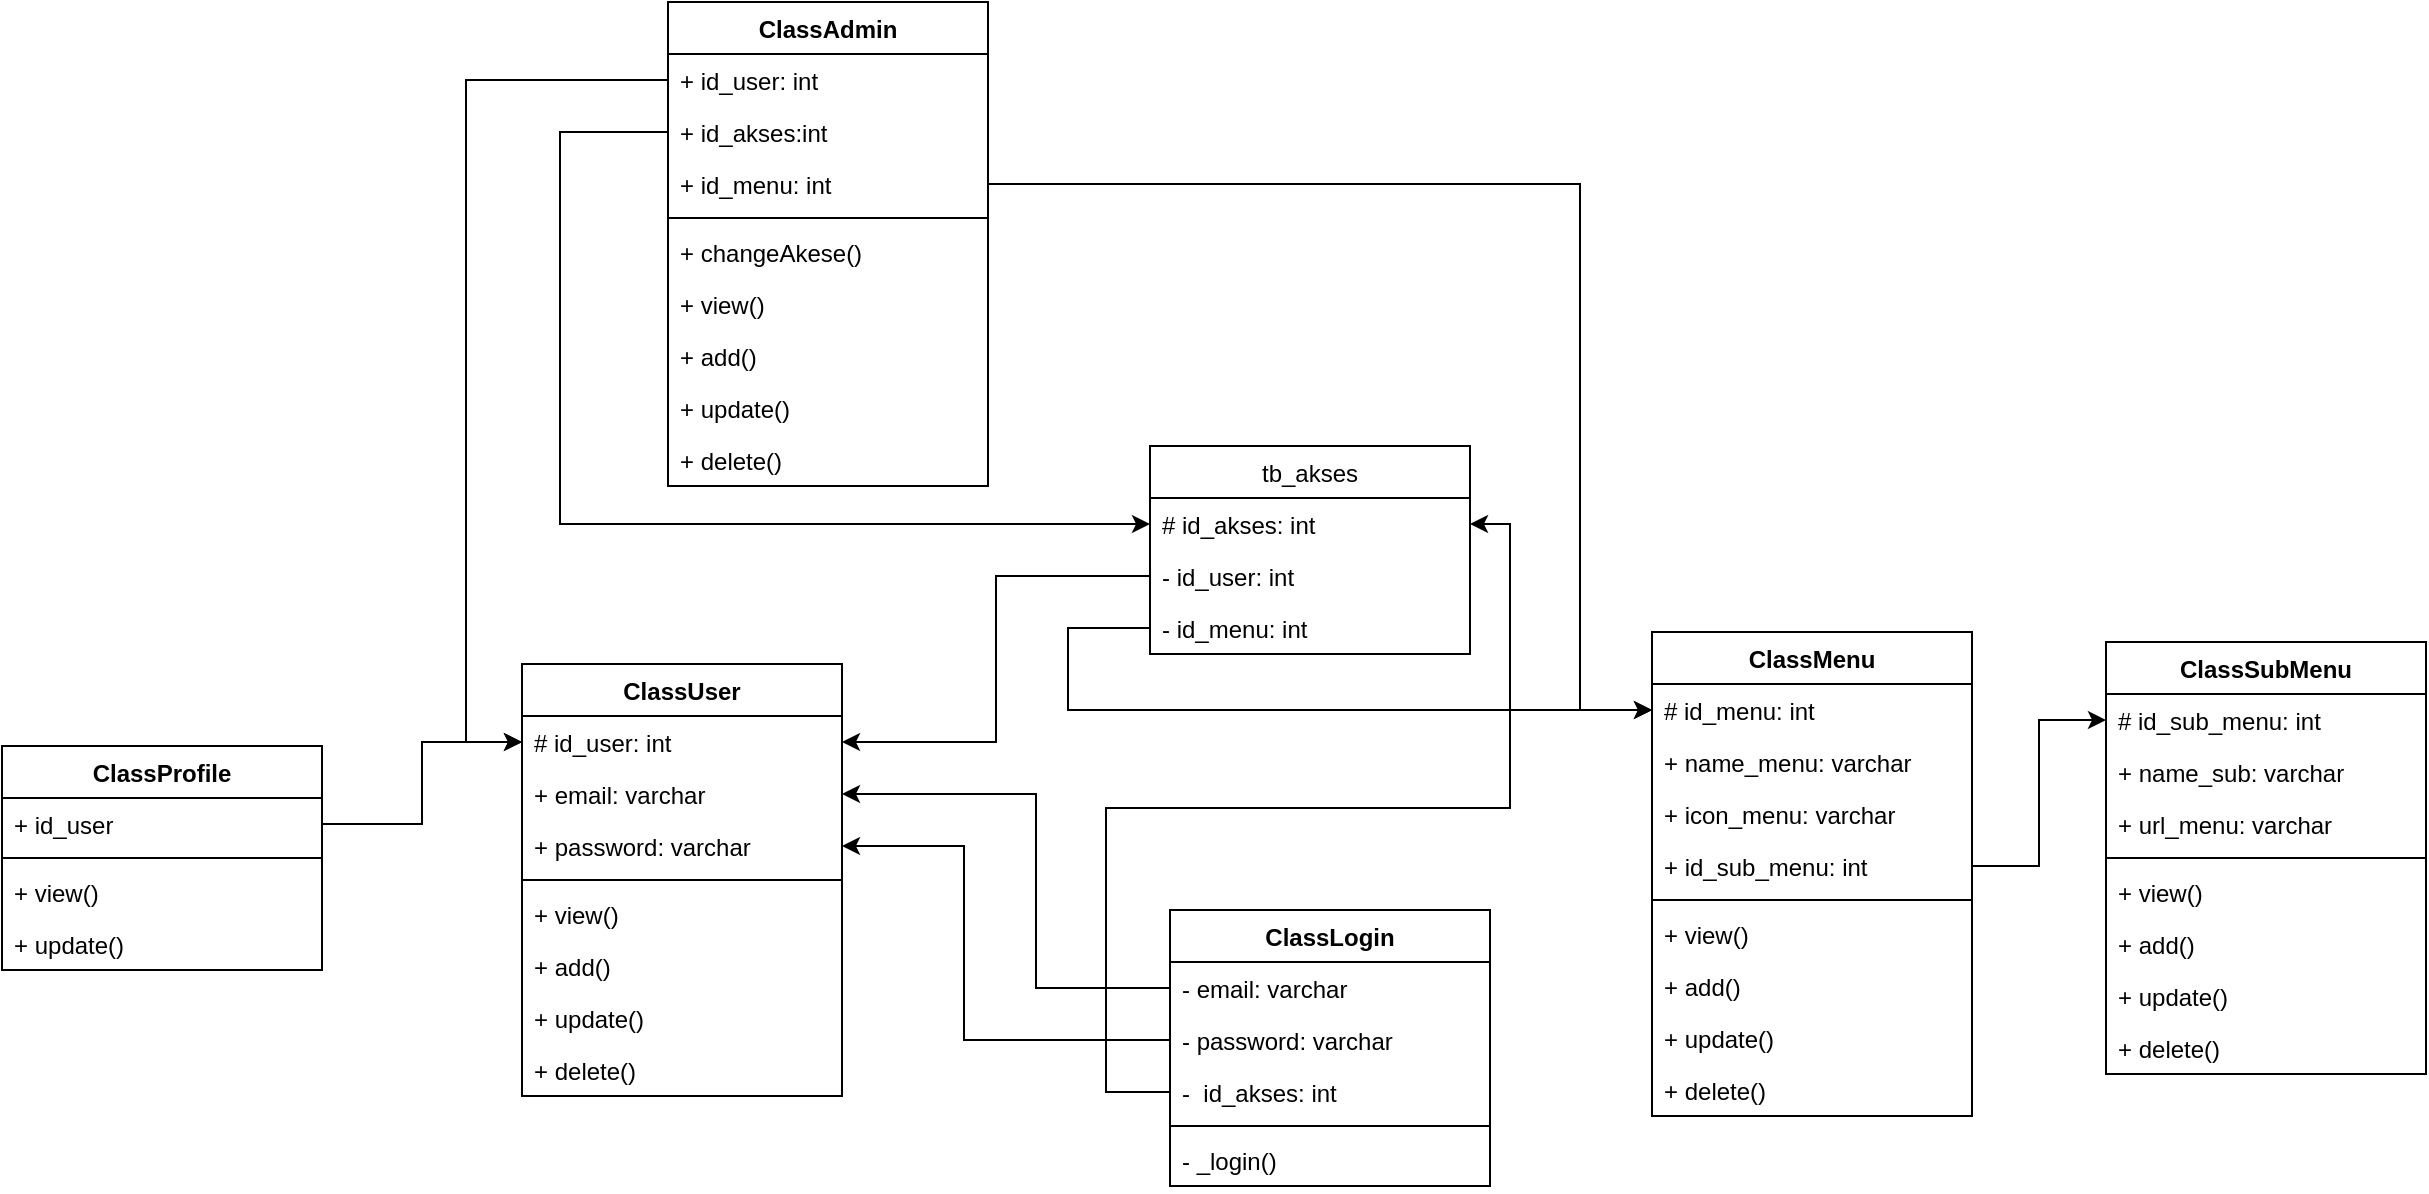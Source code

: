 <mxfile version="20.1.4" type="github" pages="2">
  <diagram id="FvhMmMNY3baRwittxAd4" name="login">
    <mxGraphModel dx="1762" dy="1566" grid="0" gridSize="10" guides="1" tooltips="1" connect="1" arrows="1" fold="1" page="0" pageScale="1" pageWidth="827" pageHeight="1169" math="0" shadow="0">
      <root>
        <mxCell id="0" />
        <mxCell id="1" parent="0" />
        <mxCell id="B-6B3hlI5WTm2utYfUVS-1" value="ClassLogin" style="swimlane;fontStyle=1;align=center;verticalAlign=top;childLayout=stackLayout;horizontal=1;startSize=26;horizontalStack=0;resizeParent=1;resizeParentMax=0;resizeLast=0;collapsible=1;marginBottom=0;" vertex="1" parent="1">
          <mxGeometry x="506" y="-327" width="160" height="138" as="geometry" />
        </mxCell>
        <mxCell id="B-6B3hlI5WTm2utYfUVS-2" value="- email: varchar" style="text;strokeColor=none;fillColor=none;align=left;verticalAlign=top;spacingLeft=4;spacingRight=4;overflow=hidden;rotatable=0;points=[[0,0.5],[1,0.5]];portConstraint=eastwest;" vertex="1" parent="B-6B3hlI5WTm2utYfUVS-1">
          <mxGeometry y="26" width="160" height="26" as="geometry" />
        </mxCell>
        <mxCell id="B-6B3hlI5WTm2utYfUVS-5" value="- password: varchar" style="text;strokeColor=none;fillColor=none;align=left;verticalAlign=top;spacingLeft=4;spacingRight=4;overflow=hidden;rotatable=0;points=[[0,0.5],[1,0.5]];portConstraint=eastwest;" vertex="1" parent="B-6B3hlI5WTm2utYfUVS-1">
          <mxGeometry y="52" width="160" height="26" as="geometry" />
        </mxCell>
        <mxCell id="B-6B3hlI5WTm2utYfUVS-6" value="-  id_akses: int" style="text;strokeColor=none;fillColor=none;align=left;verticalAlign=top;spacingLeft=4;spacingRight=4;overflow=hidden;rotatable=0;points=[[0,0.5],[1,0.5]];portConstraint=eastwest;" vertex="1" parent="B-6B3hlI5WTm2utYfUVS-1">
          <mxGeometry y="78" width="160" height="26" as="geometry" />
        </mxCell>
        <mxCell id="B-6B3hlI5WTm2utYfUVS-3" value="" style="line;strokeWidth=1;fillColor=none;align=left;verticalAlign=middle;spacingTop=-1;spacingLeft=3;spacingRight=3;rotatable=0;labelPosition=right;points=[];portConstraint=eastwest;" vertex="1" parent="B-6B3hlI5WTm2utYfUVS-1">
          <mxGeometry y="104" width="160" height="8" as="geometry" />
        </mxCell>
        <mxCell id="B-6B3hlI5WTm2utYfUVS-4" value="- _login()" style="text;strokeColor=none;fillColor=none;align=left;verticalAlign=top;spacingLeft=4;spacingRight=4;overflow=hidden;rotatable=0;points=[[0,0.5],[1,0.5]];portConstraint=eastwest;" vertex="1" parent="B-6B3hlI5WTm2utYfUVS-1">
          <mxGeometry y="112" width="160" height="26" as="geometry" />
        </mxCell>
        <mxCell id="B-6B3hlI5WTm2utYfUVS-7" value="ClassUser" style="swimlane;fontStyle=1;align=center;verticalAlign=top;childLayout=stackLayout;horizontal=1;startSize=26;horizontalStack=0;resizeParent=1;resizeParentMax=0;resizeLast=0;collapsible=1;marginBottom=0;" vertex="1" parent="1">
          <mxGeometry x="182" y="-450" width="160" height="216" as="geometry" />
        </mxCell>
        <mxCell id="B-6B3hlI5WTm2utYfUVS-8" value="# id_user: int" style="text;strokeColor=none;fillColor=none;align=left;verticalAlign=top;spacingLeft=4;spacingRight=4;overflow=hidden;rotatable=0;points=[[0,0.5],[1,0.5]];portConstraint=eastwest;" vertex="1" parent="B-6B3hlI5WTm2utYfUVS-7">
          <mxGeometry y="26" width="160" height="26" as="geometry" />
        </mxCell>
        <mxCell id="B-6B3hlI5WTm2utYfUVS-11" value="+ email: varchar" style="text;strokeColor=none;fillColor=none;align=left;verticalAlign=top;spacingLeft=4;spacingRight=4;overflow=hidden;rotatable=0;points=[[0,0.5],[1,0.5]];portConstraint=eastwest;" vertex="1" parent="B-6B3hlI5WTm2utYfUVS-7">
          <mxGeometry y="52" width="160" height="26" as="geometry" />
        </mxCell>
        <mxCell id="B-6B3hlI5WTm2utYfUVS-12" value="+ password: varchar" style="text;strokeColor=none;fillColor=none;align=left;verticalAlign=top;spacingLeft=4;spacingRight=4;overflow=hidden;rotatable=0;points=[[0,0.5],[1,0.5]];portConstraint=eastwest;" vertex="1" parent="B-6B3hlI5WTm2utYfUVS-7">
          <mxGeometry y="78" width="160" height="26" as="geometry" />
        </mxCell>
        <mxCell id="B-6B3hlI5WTm2utYfUVS-9" value="" style="line;strokeWidth=1;fillColor=none;align=left;verticalAlign=middle;spacingTop=-1;spacingLeft=3;spacingRight=3;rotatable=0;labelPosition=right;points=[];portConstraint=eastwest;" vertex="1" parent="B-6B3hlI5WTm2utYfUVS-7">
          <mxGeometry y="104" width="160" height="8" as="geometry" />
        </mxCell>
        <mxCell id="B-6B3hlI5WTm2utYfUVS-10" value="+ view()" style="text;strokeColor=none;fillColor=none;align=left;verticalAlign=top;spacingLeft=4;spacingRight=4;overflow=hidden;rotatable=0;points=[[0,0.5],[1,0.5]];portConstraint=eastwest;" vertex="1" parent="B-6B3hlI5WTm2utYfUVS-7">
          <mxGeometry y="112" width="160" height="26" as="geometry" />
        </mxCell>
        <mxCell id="B-6B3hlI5WTm2utYfUVS-14" value="+ add()" style="text;strokeColor=none;fillColor=none;align=left;verticalAlign=top;spacingLeft=4;spacingRight=4;overflow=hidden;rotatable=0;points=[[0,0.5],[1,0.5]];portConstraint=eastwest;" vertex="1" parent="B-6B3hlI5WTm2utYfUVS-7">
          <mxGeometry y="138" width="160" height="26" as="geometry" />
        </mxCell>
        <mxCell id="B-6B3hlI5WTm2utYfUVS-15" value="+ update()" style="text;strokeColor=none;fillColor=none;align=left;verticalAlign=top;spacingLeft=4;spacingRight=4;overflow=hidden;rotatable=0;points=[[0,0.5],[1,0.5]];portConstraint=eastwest;" vertex="1" parent="B-6B3hlI5WTm2utYfUVS-7">
          <mxGeometry y="164" width="160" height="26" as="geometry" />
        </mxCell>
        <mxCell id="B-6B3hlI5WTm2utYfUVS-16" value="+ delete()" style="text;strokeColor=none;fillColor=none;align=left;verticalAlign=top;spacingLeft=4;spacingRight=4;overflow=hidden;rotatable=0;points=[[0,0.5],[1,0.5]];portConstraint=eastwest;" vertex="1" parent="B-6B3hlI5WTm2utYfUVS-7">
          <mxGeometry y="190" width="160" height="26" as="geometry" />
        </mxCell>
        <mxCell id="B-6B3hlI5WTm2utYfUVS-66" value="ClassMenu" style="swimlane;fontStyle=1;align=center;verticalAlign=top;childLayout=stackLayout;horizontal=1;startSize=26;horizontalStack=0;resizeParent=1;resizeParentMax=0;resizeLast=0;collapsible=1;marginBottom=0;" vertex="1" parent="1">
          <mxGeometry x="747" y="-466" width="160" height="242" as="geometry" />
        </mxCell>
        <mxCell id="B-6B3hlI5WTm2utYfUVS-67" value="# id_menu: int" style="text;strokeColor=none;fillColor=none;align=left;verticalAlign=top;spacingLeft=4;spacingRight=4;overflow=hidden;rotatable=0;points=[[0,0.5],[1,0.5]];portConstraint=eastwest;" vertex="1" parent="B-6B3hlI5WTm2utYfUVS-66">
          <mxGeometry y="26" width="160" height="26" as="geometry" />
        </mxCell>
        <mxCell id="B-6B3hlI5WTm2utYfUVS-70" value="+ name_menu: varchar" style="text;strokeColor=none;fillColor=none;align=left;verticalAlign=top;spacingLeft=4;spacingRight=4;overflow=hidden;rotatable=0;points=[[0,0.5],[1,0.5]];portConstraint=eastwest;" vertex="1" parent="B-6B3hlI5WTm2utYfUVS-66">
          <mxGeometry y="52" width="160" height="26" as="geometry" />
        </mxCell>
        <mxCell id="B-6B3hlI5WTm2utYfUVS-74" value="+ icon_menu: varchar" style="text;strokeColor=none;fillColor=none;align=left;verticalAlign=top;spacingLeft=4;spacingRight=4;overflow=hidden;rotatable=0;points=[[0,0.5],[1,0.5]];portConstraint=eastwest;" vertex="1" parent="B-6B3hlI5WTm2utYfUVS-66">
          <mxGeometry y="78" width="160" height="26" as="geometry" />
        </mxCell>
        <mxCell id="B-6B3hlI5WTm2utYfUVS-84" value="+ id_sub_menu: int" style="text;strokeColor=none;fillColor=none;align=left;verticalAlign=top;spacingLeft=4;spacingRight=4;overflow=hidden;rotatable=0;points=[[0,0.5],[1,0.5]];portConstraint=eastwest;" vertex="1" parent="B-6B3hlI5WTm2utYfUVS-66">
          <mxGeometry y="104" width="160" height="26" as="geometry" />
        </mxCell>
        <mxCell id="B-6B3hlI5WTm2utYfUVS-68" value="" style="line;strokeWidth=1;fillColor=none;align=left;verticalAlign=middle;spacingTop=-1;spacingLeft=3;spacingRight=3;rotatable=0;labelPosition=right;points=[];portConstraint=eastwest;" vertex="1" parent="B-6B3hlI5WTm2utYfUVS-66">
          <mxGeometry y="130" width="160" height="8" as="geometry" />
        </mxCell>
        <mxCell id="B-6B3hlI5WTm2utYfUVS-69" value="+ view()" style="text;strokeColor=none;fillColor=none;align=left;verticalAlign=top;spacingLeft=4;spacingRight=4;overflow=hidden;rotatable=0;points=[[0,0.5],[1,0.5]];portConstraint=eastwest;" vertex="1" parent="B-6B3hlI5WTm2utYfUVS-66">
          <mxGeometry y="138" width="160" height="26" as="geometry" />
        </mxCell>
        <mxCell id="B-6B3hlI5WTm2utYfUVS-71" value="+ add()" style="text;strokeColor=none;fillColor=none;align=left;verticalAlign=top;spacingLeft=4;spacingRight=4;overflow=hidden;rotatable=0;points=[[0,0.5],[1,0.5]];portConstraint=eastwest;" vertex="1" parent="B-6B3hlI5WTm2utYfUVS-66">
          <mxGeometry y="164" width="160" height="26" as="geometry" />
        </mxCell>
        <mxCell id="B-6B3hlI5WTm2utYfUVS-72" value="+ update()" style="text;strokeColor=none;fillColor=none;align=left;verticalAlign=top;spacingLeft=4;spacingRight=4;overflow=hidden;rotatable=0;points=[[0,0.5],[1,0.5]];portConstraint=eastwest;" vertex="1" parent="B-6B3hlI5WTm2utYfUVS-66">
          <mxGeometry y="190" width="160" height="26" as="geometry" />
        </mxCell>
        <mxCell id="B-6B3hlI5WTm2utYfUVS-73" value="+ delete()" style="text;strokeColor=none;fillColor=none;align=left;verticalAlign=top;spacingLeft=4;spacingRight=4;overflow=hidden;rotatable=0;points=[[0,0.5],[1,0.5]];portConstraint=eastwest;" vertex="1" parent="B-6B3hlI5WTm2utYfUVS-66">
          <mxGeometry y="216" width="160" height="26" as="geometry" />
        </mxCell>
        <mxCell id="B-6B3hlI5WTm2utYfUVS-75" value="ClassSubMenu" style="swimlane;fontStyle=1;align=center;verticalAlign=top;childLayout=stackLayout;horizontal=1;startSize=26;horizontalStack=0;resizeParent=1;resizeParentMax=0;resizeLast=0;collapsible=1;marginBottom=0;" vertex="1" parent="1">
          <mxGeometry x="974" y="-461" width="160" height="216" as="geometry" />
        </mxCell>
        <mxCell id="B-6B3hlI5WTm2utYfUVS-76" value="# id_sub_menu: int" style="text;strokeColor=none;fillColor=none;align=left;verticalAlign=top;spacingLeft=4;spacingRight=4;overflow=hidden;rotatable=0;points=[[0,0.5],[1,0.5]];portConstraint=eastwest;" vertex="1" parent="B-6B3hlI5WTm2utYfUVS-75">
          <mxGeometry y="26" width="160" height="26" as="geometry" />
        </mxCell>
        <mxCell id="B-6B3hlI5WTm2utYfUVS-77" value="+ name_sub: varchar" style="text;strokeColor=none;fillColor=none;align=left;verticalAlign=top;spacingLeft=4;spacingRight=4;overflow=hidden;rotatable=0;points=[[0,0.5],[1,0.5]];portConstraint=eastwest;" vertex="1" parent="B-6B3hlI5WTm2utYfUVS-75">
          <mxGeometry y="52" width="160" height="26" as="geometry" />
        </mxCell>
        <mxCell id="B-6B3hlI5WTm2utYfUVS-78" value="+ url_menu: varchar" style="text;strokeColor=none;fillColor=none;align=left;verticalAlign=top;spacingLeft=4;spacingRight=4;overflow=hidden;rotatable=0;points=[[0,0.5],[1,0.5]];portConstraint=eastwest;" vertex="1" parent="B-6B3hlI5WTm2utYfUVS-75">
          <mxGeometry y="78" width="160" height="26" as="geometry" />
        </mxCell>
        <mxCell id="B-6B3hlI5WTm2utYfUVS-79" value="" style="line;strokeWidth=1;fillColor=none;align=left;verticalAlign=middle;spacingTop=-1;spacingLeft=3;spacingRight=3;rotatable=0;labelPosition=right;points=[];portConstraint=eastwest;" vertex="1" parent="B-6B3hlI5WTm2utYfUVS-75">
          <mxGeometry y="104" width="160" height="8" as="geometry" />
        </mxCell>
        <mxCell id="B-6B3hlI5WTm2utYfUVS-80" value="+ view()" style="text;strokeColor=none;fillColor=none;align=left;verticalAlign=top;spacingLeft=4;spacingRight=4;overflow=hidden;rotatable=0;points=[[0,0.5],[1,0.5]];portConstraint=eastwest;" vertex="1" parent="B-6B3hlI5WTm2utYfUVS-75">
          <mxGeometry y="112" width="160" height="26" as="geometry" />
        </mxCell>
        <mxCell id="B-6B3hlI5WTm2utYfUVS-81" value="+ add()" style="text;strokeColor=none;fillColor=none;align=left;verticalAlign=top;spacingLeft=4;spacingRight=4;overflow=hidden;rotatable=0;points=[[0,0.5],[1,0.5]];portConstraint=eastwest;" vertex="1" parent="B-6B3hlI5WTm2utYfUVS-75">
          <mxGeometry y="138" width="160" height="26" as="geometry" />
        </mxCell>
        <mxCell id="B-6B3hlI5WTm2utYfUVS-82" value="+ update()" style="text;strokeColor=none;fillColor=none;align=left;verticalAlign=top;spacingLeft=4;spacingRight=4;overflow=hidden;rotatable=0;points=[[0,0.5],[1,0.5]];portConstraint=eastwest;" vertex="1" parent="B-6B3hlI5WTm2utYfUVS-75">
          <mxGeometry y="164" width="160" height="26" as="geometry" />
        </mxCell>
        <mxCell id="B-6B3hlI5WTm2utYfUVS-83" value="+ delete()" style="text;strokeColor=none;fillColor=none;align=left;verticalAlign=top;spacingLeft=4;spacingRight=4;overflow=hidden;rotatable=0;points=[[0,0.5],[1,0.5]];portConstraint=eastwest;" vertex="1" parent="B-6B3hlI5WTm2utYfUVS-75">
          <mxGeometry y="190" width="160" height="26" as="geometry" />
        </mxCell>
        <mxCell id="B-6B3hlI5WTm2utYfUVS-85" value="tb_akses" style="swimlane;fontStyle=0;align=center;verticalAlign=top;childLayout=stackLayout;horizontal=1;startSize=26;horizontalStack=0;resizeParent=1;resizeParentMax=0;resizeLast=0;collapsible=1;marginBottom=0;" vertex="1" parent="1">
          <mxGeometry x="496" y="-559" width="160" height="104" as="geometry" />
        </mxCell>
        <mxCell id="B-6B3hlI5WTm2utYfUVS-86" value="# id_akses: int" style="text;strokeColor=none;fillColor=none;align=left;verticalAlign=top;spacingLeft=4;spacingRight=4;overflow=hidden;rotatable=0;points=[[0,0.5],[1,0.5]];portConstraint=eastwest;" vertex="1" parent="B-6B3hlI5WTm2utYfUVS-85">
          <mxGeometry y="26" width="160" height="26" as="geometry" />
        </mxCell>
        <mxCell id="B-6B3hlI5WTm2utYfUVS-89" value="- id_user: int" style="text;strokeColor=none;fillColor=none;align=left;verticalAlign=top;spacingLeft=4;spacingRight=4;overflow=hidden;rotatable=0;points=[[0,0.5],[1,0.5]];portConstraint=eastwest;" vertex="1" parent="B-6B3hlI5WTm2utYfUVS-85">
          <mxGeometry y="52" width="160" height="26" as="geometry" />
        </mxCell>
        <mxCell id="B-6B3hlI5WTm2utYfUVS-90" value="- id_menu: int" style="text;strokeColor=none;fillColor=none;align=left;verticalAlign=top;spacingLeft=4;spacingRight=4;overflow=hidden;rotatable=0;points=[[0,0.5],[1,0.5]];portConstraint=eastwest;" vertex="1" parent="B-6B3hlI5WTm2utYfUVS-85">
          <mxGeometry y="78" width="160" height="26" as="geometry" />
        </mxCell>
        <mxCell id="B-6B3hlI5WTm2utYfUVS-100" value="ClassProfile" style="swimlane;fontStyle=1;align=center;verticalAlign=top;childLayout=stackLayout;horizontal=1;startSize=26;horizontalStack=0;resizeParent=1;resizeParentMax=0;resizeLast=0;collapsible=1;marginBottom=0;" vertex="1" parent="1">
          <mxGeometry x="-78" y="-409" width="160" height="112" as="geometry" />
        </mxCell>
        <mxCell id="B-6B3hlI5WTm2utYfUVS-101" value="+ id_user" style="text;strokeColor=none;fillColor=none;align=left;verticalAlign=top;spacingLeft=4;spacingRight=4;overflow=hidden;rotatable=0;points=[[0,0.5],[1,0.5]];portConstraint=eastwest;" vertex="1" parent="B-6B3hlI5WTm2utYfUVS-100">
          <mxGeometry y="26" width="160" height="26" as="geometry" />
        </mxCell>
        <mxCell id="B-6B3hlI5WTm2utYfUVS-102" value="" style="line;strokeWidth=1;fillColor=none;align=left;verticalAlign=middle;spacingTop=-1;spacingLeft=3;spacingRight=3;rotatable=0;labelPosition=right;points=[];portConstraint=eastwest;" vertex="1" parent="B-6B3hlI5WTm2utYfUVS-100">
          <mxGeometry y="52" width="160" height="8" as="geometry" />
        </mxCell>
        <mxCell id="B-6B3hlI5WTm2utYfUVS-103" value="+ view()" style="text;strokeColor=none;fillColor=none;align=left;verticalAlign=top;spacingLeft=4;spacingRight=4;overflow=hidden;rotatable=0;points=[[0,0.5],[1,0.5]];portConstraint=eastwest;" vertex="1" parent="B-6B3hlI5WTm2utYfUVS-100">
          <mxGeometry y="60" width="160" height="26" as="geometry" />
        </mxCell>
        <mxCell id="B-6B3hlI5WTm2utYfUVS-104" value="+ update()" style="text;strokeColor=none;fillColor=none;align=left;verticalAlign=top;spacingLeft=4;spacingRight=4;overflow=hidden;rotatable=0;points=[[0,0.5],[1,0.5]];portConstraint=eastwest;" vertex="1" parent="B-6B3hlI5WTm2utYfUVS-100">
          <mxGeometry y="86" width="160" height="26" as="geometry" />
        </mxCell>
        <mxCell id="YkKF0T-mjdgXmyOM81hU-1" style="edgeStyle=orthogonalEdgeStyle;rounded=0;orthogonalLoop=1;jettySize=auto;html=1;" edge="1" parent="1" source="B-6B3hlI5WTm2utYfUVS-101" target="B-6B3hlI5WTm2utYfUVS-8">
          <mxGeometry relative="1" as="geometry" />
        </mxCell>
        <mxCell id="YkKF0T-mjdgXmyOM81hU-3" style="edgeStyle=orthogonalEdgeStyle;rounded=0;orthogonalLoop=1;jettySize=auto;html=1;" edge="1" parent="1" source="B-6B3hlI5WTm2utYfUVS-2" target="B-6B3hlI5WTm2utYfUVS-11">
          <mxGeometry relative="1" as="geometry">
            <Array as="points">
              <mxPoint x="439" y="-288" />
              <mxPoint x="439" y="-385" />
            </Array>
          </mxGeometry>
        </mxCell>
        <mxCell id="YkKF0T-mjdgXmyOM81hU-4" style="edgeStyle=orthogonalEdgeStyle;rounded=0;orthogonalLoop=1;jettySize=auto;html=1;" edge="1" parent="1" source="B-6B3hlI5WTm2utYfUVS-5" target="B-6B3hlI5WTm2utYfUVS-12">
          <mxGeometry relative="1" as="geometry">
            <Array as="points">
              <mxPoint x="403" y="-262" />
              <mxPoint x="403" y="-359" />
            </Array>
          </mxGeometry>
        </mxCell>
        <mxCell id="YkKF0T-mjdgXmyOM81hU-6" style="edgeStyle=orthogonalEdgeStyle;rounded=0;orthogonalLoop=1;jettySize=auto;html=1;" edge="1" parent="1" source="B-6B3hlI5WTm2utYfUVS-6" target="B-6B3hlI5WTm2utYfUVS-86">
          <mxGeometry relative="1" as="geometry">
            <Array as="points">
              <mxPoint x="474" y="-236" />
              <mxPoint x="474" y="-378" />
              <mxPoint x="676" y="-378" />
              <mxPoint x="676" y="-520" />
            </Array>
          </mxGeometry>
        </mxCell>
        <mxCell id="YkKF0T-mjdgXmyOM81hU-7" style="edgeStyle=orthogonalEdgeStyle;rounded=0;orthogonalLoop=1;jettySize=auto;html=1;" edge="1" parent="1" source="B-6B3hlI5WTm2utYfUVS-89" target="B-6B3hlI5WTm2utYfUVS-8">
          <mxGeometry relative="1" as="geometry" />
        </mxCell>
        <mxCell id="YkKF0T-mjdgXmyOM81hU-8" style="edgeStyle=orthogonalEdgeStyle;rounded=0;orthogonalLoop=1;jettySize=auto;html=1;" edge="1" parent="1" source="B-6B3hlI5WTm2utYfUVS-90" target="B-6B3hlI5WTm2utYfUVS-67">
          <mxGeometry relative="1" as="geometry">
            <Array as="points">
              <mxPoint x="455" y="-468" />
              <mxPoint x="455" y="-427" />
            </Array>
          </mxGeometry>
        </mxCell>
        <mxCell id="YkKF0T-mjdgXmyOM81hU-9" style="edgeStyle=orthogonalEdgeStyle;rounded=0;orthogonalLoop=1;jettySize=auto;html=1;" edge="1" parent="1" source="B-6B3hlI5WTm2utYfUVS-84" target="B-6B3hlI5WTm2utYfUVS-76">
          <mxGeometry relative="1" as="geometry" />
        </mxCell>
        <mxCell id="gAt75dr9gLmNgevcsvwT-1" value="ClassAdmin" style="swimlane;fontStyle=1;align=center;verticalAlign=top;childLayout=stackLayout;horizontal=1;startSize=26;horizontalStack=0;resizeParent=1;resizeParentMax=0;resizeLast=0;collapsible=1;marginBottom=0;" vertex="1" parent="1">
          <mxGeometry x="255" y="-781" width="160" height="242" as="geometry" />
        </mxCell>
        <mxCell id="gAt75dr9gLmNgevcsvwT-2" value="+ id_user: int" style="text;strokeColor=none;fillColor=none;align=left;verticalAlign=top;spacingLeft=4;spacingRight=4;overflow=hidden;rotatable=0;points=[[0,0.5],[1,0.5]];portConstraint=eastwest;" vertex="1" parent="gAt75dr9gLmNgevcsvwT-1">
          <mxGeometry y="26" width="160" height="26" as="geometry" />
        </mxCell>
        <mxCell id="gAt75dr9gLmNgevcsvwT-9" value="+ id_akses:int" style="text;strokeColor=none;fillColor=none;align=left;verticalAlign=top;spacingLeft=4;spacingRight=4;overflow=hidden;rotatable=0;points=[[0,0.5],[1,0.5]];portConstraint=eastwest;" vertex="1" parent="gAt75dr9gLmNgevcsvwT-1">
          <mxGeometry y="52" width="160" height="26" as="geometry" />
        </mxCell>
        <mxCell id="gAt75dr9gLmNgevcsvwT-10" value="+ id_menu: int" style="text;strokeColor=none;fillColor=none;align=left;verticalAlign=top;spacingLeft=4;spacingRight=4;overflow=hidden;rotatable=0;points=[[0,0.5],[1,0.5]];portConstraint=eastwest;" vertex="1" parent="gAt75dr9gLmNgevcsvwT-1">
          <mxGeometry y="78" width="160" height="26" as="geometry" />
        </mxCell>
        <mxCell id="gAt75dr9gLmNgevcsvwT-3" value="" style="line;strokeWidth=1;fillColor=none;align=left;verticalAlign=middle;spacingTop=-1;spacingLeft=3;spacingRight=3;rotatable=0;labelPosition=right;points=[];portConstraint=eastwest;" vertex="1" parent="gAt75dr9gLmNgevcsvwT-1">
          <mxGeometry y="104" width="160" height="8" as="geometry" />
        </mxCell>
        <mxCell id="gAt75dr9gLmNgevcsvwT-4" value="+ changeAkese()" style="text;strokeColor=none;fillColor=none;align=left;verticalAlign=top;spacingLeft=4;spacingRight=4;overflow=hidden;rotatable=0;points=[[0,0.5],[1,0.5]];portConstraint=eastwest;" vertex="1" parent="gAt75dr9gLmNgevcsvwT-1">
          <mxGeometry y="112" width="160" height="26" as="geometry" />
        </mxCell>
        <mxCell id="gAt75dr9gLmNgevcsvwT-12" value="+ view()" style="text;strokeColor=none;fillColor=none;align=left;verticalAlign=top;spacingLeft=4;spacingRight=4;overflow=hidden;rotatable=0;points=[[0,0.5],[1,0.5]];portConstraint=eastwest;" vertex="1" parent="gAt75dr9gLmNgevcsvwT-1">
          <mxGeometry y="138" width="160" height="26" as="geometry" />
        </mxCell>
        <mxCell id="gAt75dr9gLmNgevcsvwT-13" value="+ add()" style="text;strokeColor=none;fillColor=none;align=left;verticalAlign=top;spacingLeft=4;spacingRight=4;overflow=hidden;rotatable=0;points=[[0,0.5],[1,0.5]];portConstraint=eastwest;" vertex="1" parent="gAt75dr9gLmNgevcsvwT-1">
          <mxGeometry y="164" width="160" height="26" as="geometry" />
        </mxCell>
        <mxCell id="gAt75dr9gLmNgevcsvwT-14" value="+ update()" style="text;strokeColor=none;fillColor=none;align=left;verticalAlign=top;spacingLeft=4;spacingRight=4;overflow=hidden;rotatable=0;points=[[0,0.5],[1,0.5]];portConstraint=eastwest;" vertex="1" parent="gAt75dr9gLmNgevcsvwT-1">
          <mxGeometry y="190" width="160" height="26" as="geometry" />
        </mxCell>
        <mxCell id="gAt75dr9gLmNgevcsvwT-15" value="+ delete()" style="text;strokeColor=none;fillColor=none;align=left;verticalAlign=top;spacingLeft=4;spacingRight=4;overflow=hidden;rotatable=0;points=[[0,0.5],[1,0.5]];portConstraint=eastwest;" vertex="1" parent="gAt75dr9gLmNgevcsvwT-1">
          <mxGeometry y="216" width="160" height="26" as="geometry" />
        </mxCell>
        <mxCell id="gAt75dr9gLmNgevcsvwT-16" style="edgeStyle=orthogonalEdgeStyle;rounded=0;orthogonalLoop=1;jettySize=auto;html=1;" edge="1" parent="1" source="gAt75dr9gLmNgevcsvwT-2" target="B-6B3hlI5WTm2utYfUVS-8">
          <mxGeometry relative="1" as="geometry">
            <Array as="points">
              <mxPoint x="154" y="-742" />
              <mxPoint x="154" y="-411" />
            </Array>
          </mxGeometry>
        </mxCell>
        <mxCell id="gAt75dr9gLmNgevcsvwT-17" style="edgeStyle=orthogonalEdgeStyle;rounded=0;orthogonalLoop=1;jettySize=auto;html=1;" edge="1" parent="1" source="gAt75dr9gLmNgevcsvwT-9" target="B-6B3hlI5WTm2utYfUVS-86">
          <mxGeometry relative="1" as="geometry">
            <Array as="points">
              <mxPoint x="201" y="-716" />
              <mxPoint x="201" y="-520" />
            </Array>
          </mxGeometry>
        </mxCell>
        <mxCell id="gAt75dr9gLmNgevcsvwT-18" style="edgeStyle=orthogonalEdgeStyle;rounded=0;orthogonalLoop=1;jettySize=auto;html=1;" edge="1" parent="1" source="gAt75dr9gLmNgevcsvwT-10" target="B-6B3hlI5WTm2utYfUVS-67">
          <mxGeometry relative="1" as="geometry">
            <Array as="points">
              <mxPoint x="711" y="-690" />
              <mxPoint x="711" y="-427" />
            </Array>
          </mxGeometry>
        </mxCell>
      </root>
    </mxGraphModel>
  </diagram>
  <diagram id="LVz6aMvPF0a_N_zJq6L5" name="surat">
    <mxGraphModel dx="1966" dy="1281" grid="0" gridSize="10" guides="1" tooltips="1" connect="1" arrows="1" fold="1" page="0" pageScale="1" pageWidth="827" pageHeight="1169" math="0" shadow="0">
      <root>
        <mxCell id="0" />
        <mxCell id="1" parent="0" />
        <mxCell id="pXWKMWDsIog8ntXR0BjW-1" value="ClassSuratMasuk" style="swimlane;fontStyle=1;align=center;verticalAlign=top;childLayout=stackLayout;horizontal=1;startSize=26;horizontalStack=0;resizeParent=1;resizeParentMax=0;resizeLast=0;collapsible=1;marginBottom=0;" vertex="1" parent="1">
          <mxGeometry x="-166" y="32" width="160" height="398" as="geometry" />
        </mxCell>
        <mxCell id="pXWKMWDsIog8ntXR0BjW-2" value="# id_surat:_masuk int" style="text;strokeColor=none;fillColor=none;align=left;verticalAlign=top;spacingLeft=4;spacingRight=4;overflow=hidden;rotatable=0;points=[[0,0.5],[1,0.5]];portConstraint=eastwest;" vertex="1" parent="pXWKMWDsIog8ntXR0BjW-1">
          <mxGeometry y="26" width="160" height="26" as="geometry" />
        </mxCell>
        <mxCell id="MPrlJFC-I26D4sGbV5KJ-5" value="+ id_disposisi: int" style="text;strokeColor=none;fillColor=none;align=left;verticalAlign=top;spacingLeft=4;spacingRight=4;overflow=hidden;rotatable=0;points=[[0,0.5],[1,0.5]];portConstraint=eastwest;" vertex="1" parent="pXWKMWDsIog8ntXR0BjW-1">
          <mxGeometry y="52" width="160" height="26" as="geometry" />
        </mxCell>
        <mxCell id="pXWKMWDsIog8ntXR0BjW-3" value="+ nomor_surat: varchar" style="text;strokeColor=none;fillColor=none;align=left;verticalAlign=top;spacingLeft=4;spacingRight=4;overflow=hidden;rotatable=0;points=[[0,0.5],[1,0.5]];portConstraint=eastwest;" vertex="1" parent="pXWKMWDsIog8ntXR0BjW-1">
          <mxGeometry y="78" width="160" height="26" as="geometry" />
        </mxCell>
        <mxCell id="pXWKMWDsIog8ntXR0BjW-4" value="+ nomor_agenda: int" style="text;strokeColor=none;fillColor=none;align=left;verticalAlign=top;spacingLeft=4;spacingRight=4;overflow=hidden;rotatable=0;points=[[0,0.5],[1,0.5]];portConstraint=eastwest;" vertex="1" parent="pXWKMWDsIog8ntXR0BjW-1">
          <mxGeometry y="104" width="160" height="26" as="geometry" />
        </mxCell>
        <mxCell id="pXWKMWDsIog8ntXR0BjW-5" value="+ asal_surat: varchar" style="text;strokeColor=none;fillColor=none;align=left;verticalAlign=top;spacingLeft=4;spacingRight=4;overflow=hidden;rotatable=0;points=[[0,0.5],[1,0.5]];portConstraint=eastwest;" vertex="1" parent="pXWKMWDsIog8ntXR0BjW-1">
          <mxGeometry y="130" width="160" height="26" as="geometry" />
        </mxCell>
        <mxCell id="x5uFBHFRcewr3Gngkmfl-10" value="+ tanggal: date" style="text;strokeColor=none;fillColor=none;align=left;verticalAlign=top;spacingLeft=4;spacingRight=4;overflow=hidden;rotatable=0;points=[[0,0.5],[1,0.5]];portConstraint=eastwest;" vertex="1" parent="pXWKMWDsIog8ntXR0BjW-1">
          <mxGeometry y="156" width="160" height="26" as="geometry" />
        </mxCell>
        <mxCell id="pXWKMWDsIog8ntXR0BjW-6" value="+ prihal: varchar" style="text;strokeColor=none;fillColor=none;align=left;verticalAlign=top;spacingLeft=4;spacingRight=4;overflow=hidden;rotatable=0;points=[[0,0.5],[1,0.5]];portConstraint=eastwest;" vertex="1" parent="pXWKMWDsIog8ntXR0BjW-1">
          <mxGeometry y="182" width="160" height="26" as="geometry" />
        </mxCell>
        <mxCell id="pXWKMWDsIog8ntXR0BjW-7" value="+ file: varchar" style="text;strokeColor=none;fillColor=none;align=left;verticalAlign=top;spacingLeft=4;spacingRight=4;overflow=hidden;rotatable=0;points=[[0,0.5],[1,0.5]];portConstraint=eastwest;" vertex="1" parent="pXWKMWDsIog8ntXR0BjW-1">
          <mxGeometry y="208" width="160" height="26" as="geometry" />
        </mxCell>
        <mxCell id="pXWKMWDsIog8ntXR0BjW-8" value="+ waktu: int" style="text;strokeColor=none;fillColor=none;align=left;verticalAlign=top;spacingLeft=4;spacingRight=4;overflow=hidden;rotatable=0;points=[[0,0.5],[1,0.5]];portConstraint=eastwest;" vertex="1" parent="pXWKMWDsIog8ntXR0BjW-1">
          <mxGeometry y="234" width="160" height="26" as="geometry" />
        </mxCell>
        <mxCell id="pXWKMWDsIog8ntXR0BjW-9" value="+ dibaca: int" style="text;strokeColor=none;fillColor=none;align=left;verticalAlign=top;spacingLeft=4;spacingRight=4;overflow=hidden;rotatable=0;points=[[0,0.5],[1,0.5]];portConstraint=eastwest;" vertex="1" parent="pXWKMWDsIog8ntXR0BjW-1">
          <mxGeometry y="260" width="160" height="26" as="geometry" />
        </mxCell>
        <mxCell id="pXWKMWDsIog8ntXR0BjW-10" value="" style="line;strokeWidth=1;fillColor=none;align=left;verticalAlign=middle;spacingTop=-1;spacingLeft=3;spacingRight=3;rotatable=0;labelPosition=right;points=[];portConstraint=eastwest;" vertex="1" parent="pXWKMWDsIog8ntXR0BjW-1">
          <mxGeometry y="286" width="160" height="8" as="geometry" />
        </mxCell>
        <mxCell id="pXWKMWDsIog8ntXR0BjW-11" value="+ view()" style="text;strokeColor=none;fillColor=none;align=left;verticalAlign=top;spacingLeft=4;spacingRight=4;overflow=hidden;rotatable=0;points=[[0,0.5],[1,0.5]];portConstraint=eastwest;" vertex="1" parent="pXWKMWDsIog8ntXR0BjW-1">
          <mxGeometry y="294" width="160" height="26" as="geometry" />
        </mxCell>
        <mxCell id="pXWKMWDsIog8ntXR0BjW-12" value="+ add" style="text;strokeColor=none;fillColor=none;align=left;verticalAlign=top;spacingLeft=4;spacingRight=4;overflow=hidden;rotatable=0;points=[[0,0.5],[1,0.5]];portConstraint=eastwest;" vertex="1" parent="pXWKMWDsIog8ntXR0BjW-1">
          <mxGeometry y="320" width="160" height="26" as="geometry" />
        </mxCell>
        <mxCell id="pXWKMWDsIog8ntXR0BjW-13" value="+ update()" style="text;strokeColor=none;fillColor=none;align=left;verticalAlign=top;spacingLeft=4;spacingRight=4;overflow=hidden;rotatable=0;points=[[0,0.5],[1,0.5]];portConstraint=eastwest;" vertex="1" parent="pXWKMWDsIog8ntXR0BjW-1">
          <mxGeometry y="346" width="160" height="26" as="geometry" />
        </mxCell>
        <mxCell id="pXWKMWDsIog8ntXR0BjW-14" value="+ delete()" style="text;strokeColor=none;fillColor=none;align=left;verticalAlign=top;spacingLeft=4;spacingRight=4;overflow=hidden;rotatable=0;points=[[0,0.5],[1,0.5]];portConstraint=eastwest;" vertex="1" parent="pXWKMWDsIog8ntXR0BjW-1">
          <mxGeometry y="372" width="160" height="26" as="geometry" />
        </mxCell>
        <mxCell id="pXWKMWDsIog8ntXR0BjW-15" value="ClassSuratKeluar" style="swimlane;fontStyle=1;align=center;verticalAlign=top;childLayout=stackLayout;horizontal=1;startSize=26;horizontalStack=0;resizeParent=1;resizeParentMax=0;resizeLast=0;collapsible=1;marginBottom=0;" vertex="1" parent="1">
          <mxGeometry x="327" y="32" width="160" height="372" as="geometry" />
        </mxCell>
        <mxCell id="pXWKMWDsIog8ntXR0BjW-16" value="# id_surat_keluar: int" style="text;strokeColor=none;fillColor=none;align=left;verticalAlign=top;spacingLeft=4;spacingRight=4;overflow=hidden;rotatable=0;points=[[0,0.5],[1,0.5]];portConstraint=eastwest;" vertex="1" parent="pXWKMWDsIog8ntXR0BjW-15">
          <mxGeometry y="26" width="160" height="26" as="geometry" />
        </mxCell>
        <mxCell id="pXWKMWDsIog8ntXR0BjW-17" value="+ nomor_surat: varchar" style="text;strokeColor=none;fillColor=none;align=left;verticalAlign=top;spacingLeft=4;spacingRight=4;overflow=hidden;rotatable=0;points=[[0,0.5],[1,0.5]];portConstraint=eastwest;" vertex="1" parent="pXWKMWDsIog8ntXR0BjW-15">
          <mxGeometry y="52" width="160" height="26" as="geometry" />
        </mxCell>
        <mxCell id="pXWKMWDsIog8ntXR0BjW-18" value="+ nomor_agenda: int" style="text;strokeColor=none;fillColor=none;align=left;verticalAlign=top;spacingLeft=4;spacingRight=4;overflow=hidden;rotatable=0;points=[[0,0.5],[1,0.5]];portConstraint=eastwest;" vertex="1" parent="pXWKMWDsIog8ntXR0BjW-15">
          <mxGeometry y="78" width="160" height="26" as="geometry" />
        </mxCell>
        <mxCell id="pXWKMWDsIog8ntXR0BjW-19" value="+ id_bidang: int" style="text;strokeColor=none;fillColor=none;align=left;verticalAlign=top;spacingLeft=4;spacingRight=4;overflow=hidden;rotatable=0;points=[[0,0.5],[1,0.5]];portConstraint=eastwest;" vertex="1" parent="pXWKMWDsIog8ntXR0BjW-15">
          <mxGeometry y="104" width="160" height="26" as="geometry" />
        </mxCell>
        <mxCell id="x5uFBHFRcewr3Gngkmfl-11" value="+ tanggal: date" style="text;strokeColor=none;fillColor=none;align=left;verticalAlign=top;spacingLeft=4;spacingRight=4;overflow=hidden;rotatable=0;points=[[0,0.5],[1,0.5]];portConstraint=eastwest;" vertex="1" parent="pXWKMWDsIog8ntXR0BjW-15">
          <mxGeometry y="130" width="160" height="26" as="geometry" />
        </mxCell>
        <mxCell id="pXWKMWDsIog8ntXR0BjW-20" value="+ prihal: varchar" style="text;strokeColor=none;fillColor=none;align=left;verticalAlign=top;spacingLeft=4;spacingRight=4;overflow=hidden;rotatable=0;points=[[0,0.5],[1,0.5]];portConstraint=eastwest;" vertex="1" parent="pXWKMWDsIog8ntXR0BjW-15">
          <mxGeometry y="156" width="160" height="26" as="geometry" />
        </mxCell>
        <mxCell id="pXWKMWDsIog8ntXR0BjW-21" value="+ file: varchar" style="text;strokeColor=none;fillColor=none;align=left;verticalAlign=top;spacingLeft=4;spacingRight=4;overflow=hidden;rotatable=0;points=[[0,0.5],[1,0.5]];portConstraint=eastwest;" vertex="1" parent="pXWKMWDsIog8ntXR0BjW-15">
          <mxGeometry y="182" width="160" height="26" as="geometry" />
        </mxCell>
        <mxCell id="pXWKMWDsIog8ntXR0BjW-22" value="+ waktu: int" style="text;strokeColor=none;fillColor=none;align=left;verticalAlign=top;spacingLeft=4;spacingRight=4;overflow=hidden;rotatable=0;points=[[0,0.5],[1,0.5]];portConstraint=eastwest;" vertex="1" parent="pXWKMWDsIog8ntXR0BjW-15">
          <mxGeometry y="208" width="160" height="26" as="geometry" />
        </mxCell>
        <mxCell id="MPrlJFC-I26D4sGbV5KJ-4" value="+ id_tanda_tangan: int" style="text;strokeColor=none;fillColor=none;align=left;verticalAlign=top;spacingLeft=4;spacingRight=4;overflow=hidden;rotatable=0;points=[[0,0.5],[1,0.5]];portConstraint=eastwest;" vertex="1" parent="pXWKMWDsIog8ntXR0BjW-15">
          <mxGeometry y="234" width="160" height="26" as="geometry" />
        </mxCell>
        <mxCell id="pXWKMWDsIog8ntXR0BjW-23" value="" style="line;strokeWidth=1;fillColor=none;align=left;verticalAlign=middle;spacingTop=-1;spacingLeft=3;spacingRight=3;rotatable=0;labelPosition=right;points=[];portConstraint=eastwest;" vertex="1" parent="pXWKMWDsIog8ntXR0BjW-15">
          <mxGeometry y="260" width="160" height="8" as="geometry" />
        </mxCell>
        <mxCell id="pXWKMWDsIog8ntXR0BjW-24" value="+ view()" style="text;strokeColor=none;fillColor=none;align=left;verticalAlign=top;spacingLeft=4;spacingRight=4;overflow=hidden;rotatable=0;points=[[0,0.5],[1,0.5]];portConstraint=eastwest;" vertex="1" parent="pXWKMWDsIog8ntXR0BjW-15">
          <mxGeometry y="268" width="160" height="26" as="geometry" />
        </mxCell>
        <mxCell id="pXWKMWDsIog8ntXR0BjW-25" value="+ add" style="text;strokeColor=none;fillColor=none;align=left;verticalAlign=top;spacingLeft=4;spacingRight=4;overflow=hidden;rotatable=0;points=[[0,0.5],[1,0.5]];portConstraint=eastwest;" vertex="1" parent="pXWKMWDsIog8ntXR0BjW-15">
          <mxGeometry y="294" width="160" height="26" as="geometry" />
        </mxCell>
        <mxCell id="pXWKMWDsIog8ntXR0BjW-26" value="+ update()" style="text;strokeColor=none;fillColor=none;align=left;verticalAlign=top;spacingLeft=4;spacingRight=4;overflow=hidden;rotatable=0;points=[[0,0.5],[1,0.5]];portConstraint=eastwest;" vertex="1" parent="pXWKMWDsIog8ntXR0BjW-15">
          <mxGeometry y="320" width="160" height="26" as="geometry" />
        </mxCell>
        <mxCell id="pXWKMWDsIog8ntXR0BjW-27" value="+ delete()" style="text;strokeColor=none;fillColor=none;align=left;verticalAlign=top;spacingLeft=4;spacingRight=4;overflow=hidden;rotatable=0;points=[[0,0.5],[1,0.5]];portConstraint=eastwest;" vertex="1" parent="pXWKMWDsIog8ntXR0BjW-15">
          <mxGeometry y="346" width="160" height="26" as="geometry" />
        </mxCell>
        <mxCell id="pXWKMWDsIog8ntXR0BjW-28" value="ClassDisposisi" style="swimlane;fontStyle=1;align=center;verticalAlign=top;childLayout=stackLayout;horizontal=1;startSize=26;horizontalStack=0;resizeParent=1;resizeParentMax=0;resizeLast=0;collapsible=1;marginBottom=0;" vertex="1" parent="1">
          <mxGeometry x="72" y="115" width="160" height="190" as="geometry" />
        </mxCell>
        <mxCell id="pXWKMWDsIog8ntXR0BjW-29" value="# id_disposisi" style="text;strokeColor=none;fillColor=none;align=left;verticalAlign=top;spacingLeft=4;spacingRight=4;overflow=hidden;rotatable=0;points=[[0,0.5],[1,0.5]];portConstraint=eastwest;" vertex="1" parent="pXWKMWDsIog8ntXR0BjW-28">
          <mxGeometry y="26" width="160" height="26" as="geometry" />
        </mxCell>
        <mxCell id="pXWKMWDsIog8ntXR0BjW-30" value="+ id_surat_masuk: int" style="text;strokeColor=none;fillColor=none;align=left;verticalAlign=top;spacingLeft=4;spacingRight=4;overflow=hidden;rotatable=0;points=[[0,0.5],[1,0.5]];portConstraint=eastwest;" vertex="1" parent="pXWKMWDsIog8ntXR0BjW-28">
          <mxGeometry y="52" width="160" height="26" as="geometry" />
        </mxCell>
        <mxCell id="pXWKMWDsIog8ntXR0BjW-31" value="+ komentar: varchar" style="text;strokeColor=none;fillColor=none;align=left;verticalAlign=top;spacingLeft=4;spacingRight=4;overflow=hidden;rotatable=0;points=[[0,0.5],[1,0.5]];portConstraint=eastwest;" vertex="1" parent="pXWKMWDsIog8ntXR0BjW-28">
          <mxGeometry y="78" width="160" height="26" as="geometry" />
        </mxCell>
        <mxCell id="pXWKMWDsIog8ntXR0BjW-32" value="+ id_bidang: int" style="text;strokeColor=none;fillColor=none;align=left;verticalAlign=top;spacingLeft=4;spacingRight=4;overflow=hidden;rotatable=0;points=[[0,0.5],[1,0.5]];portConstraint=eastwest;" vertex="1" parent="pXWKMWDsIog8ntXR0BjW-28">
          <mxGeometry y="104" width="160" height="26" as="geometry" />
        </mxCell>
        <mxCell id="pXWKMWDsIog8ntXR0BjW-33" value="" style="line;strokeWidth=1;fillColor=none;align=left;verticalAlign=middle;spacingTop=-1;spacingLeft=3;spacingRight=3;rotatable=0;labelPosition=right;points=[];portConstraint=eastwest;" vertex="1" parent="pXWKMWDsIog8ntXR0BjW-28">
          <mxGeometry y="130" width="160" height="8" as="geometry" />
        </mxCell>
        <mxCell id="pXWKMWDsIog8ntXR0BjW-34" value="+ view()" style="text;strokeColor=none;fillColor=none;align=left;verticalAlign=top;spacingLeft=4;spacingRight=4;overflow=hidden;rotatable=0;points=[[0,0.5],[1,0.5]];portConstraint=eastwest;" vertex="1" parent="pXWKMWDsIog8ntXR0BjW-28">
          <mxGeometry y="138" width="160" height="26" as="geometry" />
        </mxCell>
        <mxCell id="pXWKMWDsIog8ntXR0BjW-35" value="+ update()" style="text;strokeColor=none;fillColor=none;align=left;verticalAlign=top;spacingLeft=4;spacingRight=4;overflow=hidden;rotatable=0;points=[[0,0.5],[1,0.5]];portConstraint=eastwest;" vertex="1" parent="pXWKMWDsIog8ntXR0BjW-28">
          <mxGeometry y="164" width="160" height="26" as="geometry" />
        </mxCell>
        <mxCell id="pXWKMWDsIog8ntXR0BjW-37" value="tb_bidang" style="swimlane;fontStyle=0;childLayout=stackLayout;horizontal=1;startSize=26;fillColor=none;horizontalStack=0;resizeParent=1;resizeParentMax=0;resizeLast=0;collapsible=1;marginBottom=0;" vertex="1" parent="1">
          <mxGeometry x="92" y="-95" width="140" height="104" as="geometry" />
        </mxCell>
        <mxCell id="pXWKMWDsIog8ntXR0BjW-38" value="# id_bidang: int" style="text;strokeColor=none;fillColor=none;align=left;verticalAlign=top;spacingLeft=4;spacingRight=4;overflow=hidden;rotatable=0;points=[[0,0.5],[1,0.5]];portConstraint=eastwest;" vertex="1" parent="pXWKMWDsIog8ntXR0BjW-37">
          <mxGeometry y="26" width="140" height="26" as="geometry" />
        </mxCell>
        <mxCell id="pXWKMWDsIog8ntXR0BjW-39" value="+ alias_bid: varchar" style="text;strokeColor=none;fillColor=none;align=left;verticalAlign=top;spacingLeft=4;spacingRight=4;overflow=hidden;rotatable=0;points=[[0,0.5],[1,0.5]];portConstraint=eastwest;" vertex="1" parent="pXWKMWDsIog8ntXR0BjW-37">
          <mxGeometry y="52" width="140" height="26" as="geometry" />
        </mxCell>
        <mxCell id="pXWKMWDsIog8ntXR0BjW-40" value="+ nama_bidang: varchar" style="text;strokeColor=none;fillColor=none;align=left;verticalAlign=top;spacingLeft=4;spacingRight=4;overflow=hidden;rotatable=0;points=[[0,0.5],[1,0.5]];portConstraint=eastwest;" vertex="1" parent="pXWKMWDsIog8ntXR0BjW-37">
          <mxGeometry y="78" width="140" height="26" as="geometry" />
        </mxCell>
        <mxCell id="pXWKMWDsIog8ntXR0BjW-42" style="edgeStyle=orthogonalEdgeStyle;rounded=0;orthogonalLoop=1;jettySize=auto;html=1;" edge="1" parent="1" source="pXWKMWDsIog8ntXR0BjW-32" target="pXWKMWDsIog8ntXR0BjW-38">
          <mxGeometry relative="1" as="geometry" />
        </mxCell>
        <mxCell id="MPrlJFC-I26D4sGbV5KJ-1" style="edgeStyle=orthogonalEdgeStyle;rounded=0;orthogonalLoop=1;jettySize=auto;html=1;" edge="1" parent="1" source="pXWKMWDsIog8ntXR0BjW-19" target="pXWKMWDsIog8ntXR0BjW-38">
          <mxGeometry relative="1" as="geometry" />
        </mxCell>
        <mxCell id="MPrlJFC-I26D4sGbV5KJ-2" style="edgeStyle=orthogonalEdgeStyle;rounded=0;orthogonalLoop=1;jettySize=auto;html=1;" edge="1" parent="1" source="pXWKMWDsIog8ntXR0BjW-30" target="pXWKMWDsIog8ntXR0BjW-2">
          <mxGeometry relative="1" as="geometry" />
        </mxCell>
        <mxCell id="MPrlJFC-I26D4sGbV5KJ-7" style="edgeStyle=orthogonalEdgeStyle;rounded=0;orthogonalLoop=1;jettySize=auto;html=1;" edge="1" parent="1" source="MPrlJFC-I26D4sGbV5KJ-5" target="pXWKMWDsIog8ntXR0BjW-29">
          <mxGeometry relative="1" as="geometry" />
        </mxCell>
        <mxCell id="x5uFBHFRcewr3Gngkmfl-1" value="ClassTandaTangan" style="swimlane;fontStyle=1;align=center;verticalAlign=top;childLayout=stackLayout;horizontal=1;startSize=26;horizontalStack=0;resizeParent=1;resizeParentMax=0;resizeLast=0;collapsible=1;marginBottom=0;" vertex="1" parent="1">
          <mxGeometry x="575" y="-20" width="160" height="164" as="geometry" />
        </mxCell>
        <mxCell id="x5uFBHFRcewr3Gngkmfl-2" value="# id_tanda_tangan" style="text;strokeColor=none;fillColor=none;align=left;verticalAlign=top;spacingLeft=4;spacingRight=4;overflow=hidden;rotatable=0;points=[[0,0.5],[1,0.5]];portConstraint=eastwest;" vertex="1" parent="x5uFBHFRcewr3Gngkmfl-1">
          <mxGeometry y="26" width="160" height="26" as="geometry" />
        </mxCell>
        <mxCell id="x5uFBHFRcewr3Gngkmfl-6" value="- code_ttd: int" style="text;strokeColor=none;fillColor=none;align=left;verticalAlign=top;spacingLeft=4;spacingRight=4;overflow=hidden;rotatable=0;points=[[0,0.5],[1,0.5]];portConstraint=eastwest;" vertex="1" parent="x5uFBHFRcewr3Gngkmfl-1">
          <mxGeometry y="52" width="160" height="26" as="geometry" />
        </mxCell>
        <mxCell id="x5uFBHFRcewr3Gngkmfl-7" value="- tanggal: date" style="text;strokeColor=none;fillColor=none;align=left;verticalAlign=top;spacingLeft=4;spacingRight=4;overflow=hidden;rotatable=0;points=[[0,0.5],[1,0.5]];portConstraint=eastwest;" vertex="1" parent="x5uFBHFRcewr3Gngkmfl-1">
          <mxGeometry y="78" width="160" height="26" as="geometry" />
        </mxCell>
        <mxCell id="x5uFBHFRcewr3Gngkmfl-8" value="- waktu: int" style="text;strokeColor=none;fillColor=none;align=left;verticalAlign=top;spacingLeft=4;spacingRight=4;overflow=hidden;rotatable=0;points=[[0,0.5],[1,0.5]];portConstraint=eastwest;" vertex="1" parent="x5uFBHFRcewr3Gngkmfl-1">
          <mxGeometry y="104" width="160" height="26" as="geometry" />
        </mxCell>
        <mxCell id="x5uFBHFRcewr3Gngkmfl-3" value="" style="line;strokeWidth=1;fillColor=none;align=left;verticalAlign=middle;spacingTop=-1;spacingLeft=3;spacingRight=3;rotatable=0;labelPosition=right;points=[];portConstraint=eastwest;" vertex="1" parent="x5uFBHFRcewr3Gngkmfl-1">
          <mxGeometry y="130" width="160" height="8" as="geometry" />
        </mxCell>
        <mxCell id="x5uFBHFRcewr3Gngkmfl-4" value="- _enkripsiTtd()" style="text;strokeColor=none;fillColor=none;align=left;verticalAlign=top;spacingLeft=4;spacingRight=4;overflow=hidden;rotatable=0;points=[[0,0.5],[1,0.5]];portConstraint=eastwest;" vertex="1" parent="x5uFBHFRcewr3Gngkmfl-1">
          <mxGeometry y="138" width="160" height="26" as="geometry" />
        </mxCell>
        <mxCell id="x5uFBHFRcewr3Gngkmfl-9" style="edgeStyle=orthogonalEdgeStyle;rounded=0;orthogonalLoop=1;jettySize=auto;html=1;" edge="1" parent="1" source="MPrlJFC-I26D4sGbV5KJ-4" target="x5uFBHFRcewr3Gngkmfl-2">
          <mxGeometry relative="1" as="geometry" />
        </mxCell>
      </root>
    </mxGraphModel>
  </diagram>
</mxfile>
